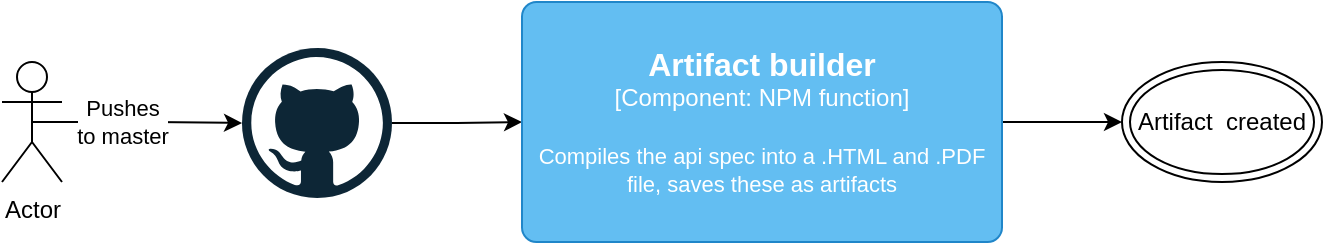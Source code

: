 <mxfile version="16.6.3" type="github">
  <diagram id="QIvL4KESl8Isbs_D4zTa" name="Page-1">
    <mxGraphModel dx="1422" dy="762" grid="1" gridSize="10" guides="1" tooltips="1" connect="1" arrows="1" fold="1" page="1" pageScale="1" pageWidth="827" pageHeight="1169" math="0" shadow="0">
      <root>
        <mxCell id="0" />
        <mxCell id="1" parent="0" />
        <mxCell id="TToJrZ25tYFQE1AZfCxK-6" style="edgeStyle=orthogonalEdgeStyle;rounded=0;orthogonalLoop=1;jettySize=auto;html=1;exitX=0.5;exitY=0.5;exitDx=0;exitDy=0;exitPerimeter=0;" edge="1" parent="1" source="TToJrZ25tYFQE1AZfCxK-1" target="TToJrZ25tYFQE1AZfCxK-2">
          <mxGeometry relative="1" as="geometry" />
        </mxCell>
        <mxCell id="TToJrZ25tYFQE1AZfCxK-8" value="Pushes&lt;br&gt;to master" style="edgeLabel;html=1;align=center;verticalAlign=middle;resizable=0;points=[];" vertex="1" connectable="0" parent="TToJrZ25tYFQE1AZfCxK-6">
          <mxGeometry x="-0.252" relative="1" as="geometry">
            <mxPoint x="5" as="offset" />
          </mxGeometry>
        </mxCell>
        <mxCell id="TToJrZ25tYFQE1AZfCxK-1" value="Actor" style="shape=umlActor;verticalLabelPosition=bottom;verticalAlign=top;html=1;outlineConnect=0;" vertex="1" parent="1">
          <mxGeometry x="70" y="280" width="30" height="60" as="geometry" />
        </mxCell>
        <mxCell id="TToJrZ25tYFQE1AZfCxK-7" value="" style="edgeStyle=orthogonalEdgeStyle;rounded=0;orthogonalLoop=1;jettySize=auto;html=1;" edge="1" parent="1" source="TToJrZ25tYFQE1AZfCxK-2" target="TToJrZ25tYFQE1AZfCxK-3">
          <mxGeometry relative="1" as="geometry" />
        </mxCell>
        <mxCell id="TToJrZ25tYFQE1AZfCxK-2" value="" style="dashed=0;outlineConnect=0;html=1;align=center;labelPosition=center;verticalLabelPosition=bottom;verticalAlign=top;shape=mxgraph.weblogos.github" vertex="1" parent="1">
          <mxGeometry x="190" y="273" width="75" height="75" as="geometry" />
        </mxCell>
        <mxCell id="TToJrZ25tYFQE1AZfCxK-5" style="edgeStyle=orthogonalEdgeStyle;rounded=0;orthogonalLoop=1;jettySize=auto;html=1;exitX=1;exitY=0.5;exitDx=0;exitDy=0;exitPerimeter=0;" edge="1" parent="1" source="TToJrZ25tYFQE1AZfCxK-3" target="TToJrZ25tYFQE1AZfCxK-4">
          <mxGeometry relative="1" as="geometry" />
        </mxCell>
        <object placeholders="1" c4Name="Artifact builder" c4Type="Component" c4Technology="NPM function" c4Description="Compiles the api spec into a .HTML and .PDF file, saves these as artifacts" label="&lt;font style=&quot;font-size: 16px&quot;&gt;&lt;b&gt;%c4Name%&lt;/b&gt;&lt;/font&gt;&lt;div&gt;[%c4Type%: %c4Technology%]&lt;/div&gt;&lt;br&gt;&lt;div&gt;&lt;font style=&quot;font-size: 11px&quot;&gt;%c4Description%&lt;/font&gt;&lt;/div&gt;" id="TToJrZ25tYFQE1AZfCxK-3">
          <mxCell style="rounded=1;whiteSpace=wrap;html=1;labelBackgroundColor=none;fillColor=#63BEF2;fontColor=#ffffff;align=center;arcSize=6;strokeColor=#2086C9;metaEdit=1;resizable=0;points=[[0.25,0,0],[0.5,0,0],[0.75,0,0],[1,0.25,0],[1,0.5,0],[1,0.75,0],[0.75,1,0],[0.5,1,0],[0.25,1,0],[0,0.75,0],[0,0.5,0],[0,0.25,0]];" vertex="1" parent="1">
            <mxGeometry x="330" y="250" width="240" height="120" as="geometry" />
          </mxCell>
        </object>
        <mxCell id="TToJrZ25tYFQE1AZfCxK-4" value="Artifact&amp;nbsp; created" style="ellipse;shape=doubleEllipse;whiteSpace=wrap;html=1;" vertex="1" parent="1">
          <mxGeometry x="630" y="280" width="100" height="60" as="geometry" />
        </mxCell>
      </root>
    </mxGraphModel>
  </diagram>
</mxfile>
